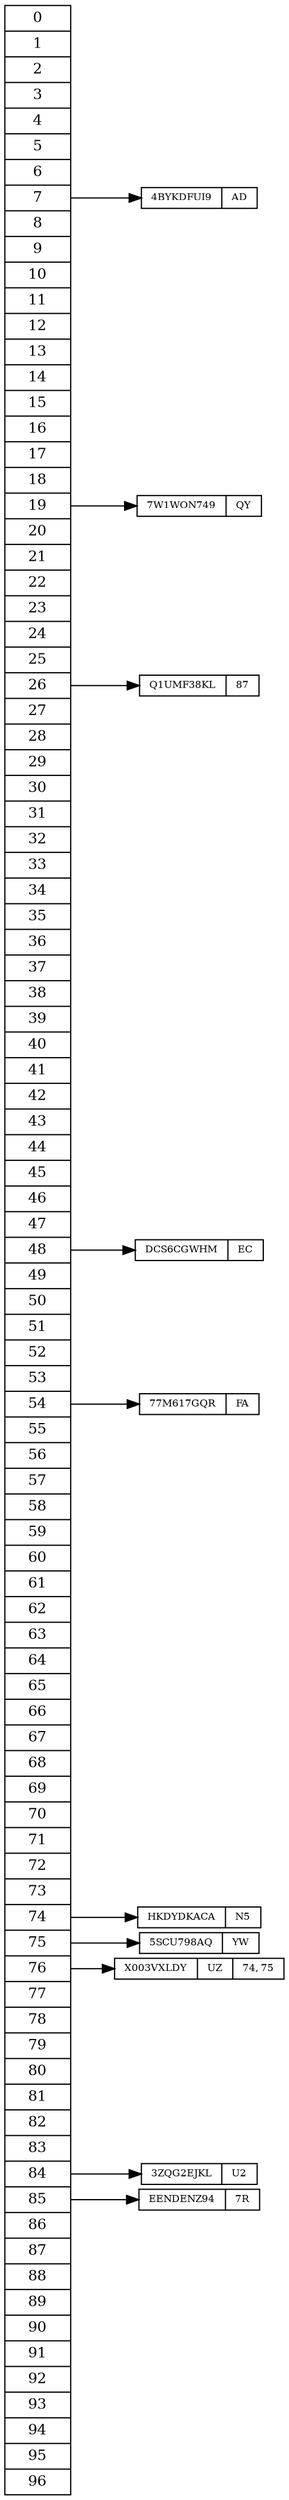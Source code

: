 digraph {
splines=true;
nodesep=.01;
rankdir=LR;
node[fontsize=8,shape=record,height=.1];
ht[fontsize=12,label="<f0>0|<f1>1|<f2>2|<f3>3|<f4>4|<f5>5|<f6>6|<f7>7|<f8>8|<f9>9|<f10>10|<f11>11|<f12>12|<f13>13|<f14>14|<f15>15|<f16>16|<f17>17|<f18>18|<f19>19|<f20>20|<f21>21|<f22>22|<f23>23|<f24>24|<f25>25|<f26>26|<f27>27|<f28>28|<f29>29|<f30>30|<f31>31|<f32>32|<f33>33|<f34>34|<f35>35|<f36>36|<f37>37|<f38>38|<f39>39|<f40>40|<f41>41|<f42>42|<f43>43|<f44>44|<f45>45|<f46>46|<f47>47|<f48>48|<f49>49|<f50>50|<f51>51|<f52>52|<f53>53|<f54>54|<f55>55|<f56>56|<f57>57|<f58>58|<f59>59|<f60>60|<f61>61|<f62>62|<f63>63|<f64>64|<f65>65|<f66>66|<f67>67|<f68>68|<f69>69|<f70>70|<f71>71|<f72>72|<f73>73|<f74>74|<f75>75|<f76>76|<f77>77|<f78>78|<f79>79|<f80>80|<f81>81|<f82>82|<f83>83|<f84>84|<f85>85|<f86>86|<f87>87|<f88>88|<f89>89|<f90>90|<f91>91|<f92>92|<f93>93|<f94>94|<f95>95|<f96>96"];
node1[label="{<l>4BYKDFUI9|AD}"];
node2[label="{<l>7W1WON749|QY}"];
node3[label="{<l>Q1UMF38KL|87}"];
node4[label="{<l>DCS6CGWHM|EC}"];
node5[label="{<l>77M617GQR|FA}"];
node6[label="{<l>HKDYDKACA|N5}"];
node7[label="{<l>5SCU798AQ|YW}"];
node8[label="{<l>X003VXLDY|UZ|74, 75}"];
node9[label="{<l>3ZQG2EJKL|U2}"];
node10[label="{<l>EENDENZ94|7R}"];
ht:f7->node1:1;
ht:f19->node2:1;
ht:f26->node3:1;
ht:f48->node4:1;
ht:f54->node5:1;
ht:f74->node6:1;
ht:f75->node7:1;
ht:f76->node8:1;
ht:f84->node9:1;
ht:f85->node10:1;
}
